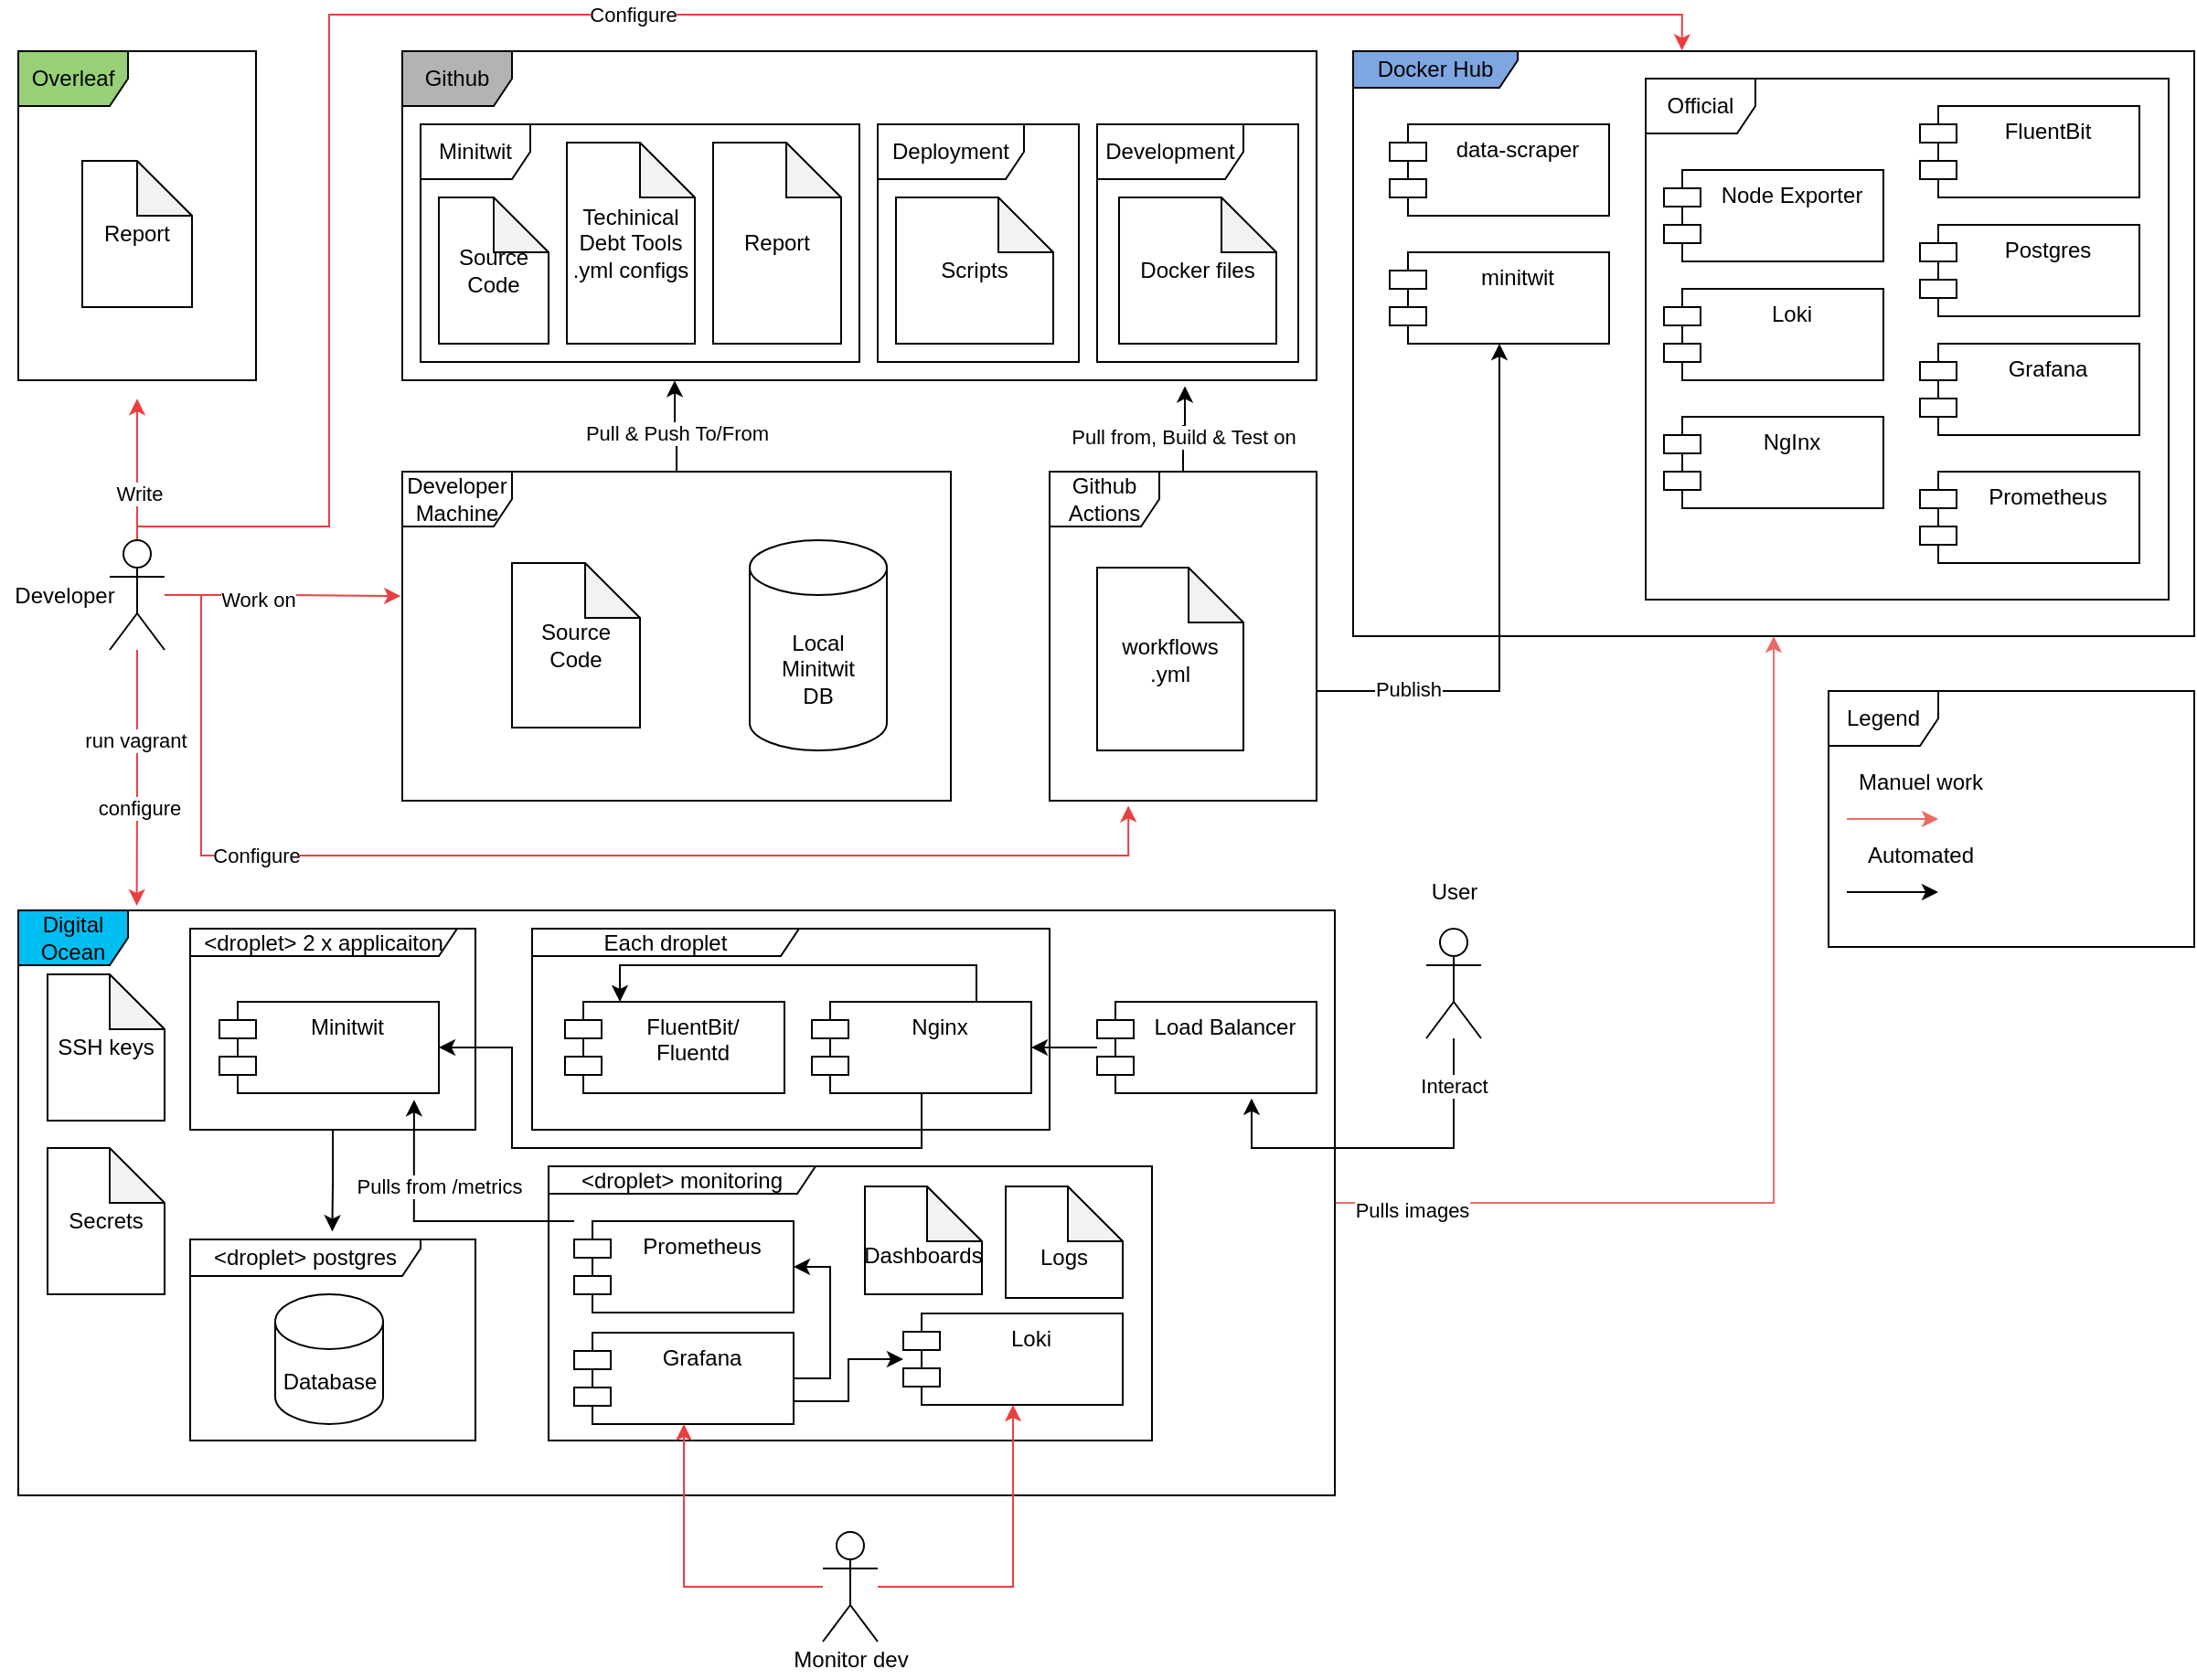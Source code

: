 <mxfile version="18.1.3" type="device"><diagram id="_XAlv_z-ZgTx8Qz7s-sP" name="Page-1"><mxGraphModel dx="2249" dy="1983" grid="1" gridSize="10" guides="1" tooltips="1" connect="1" arrows="1" fold="1" page="1" pageScale="1" pageWidth="827" pageHeight="1169" math="0" shadow="0"><root><mxCell id="0"/><mxCell id="1" parent="0"/><mxCell id="7z1GfibHKJGwRp6HR2gH-22" style="edgeStyle=orthogonalEdgeStyle;rounded=0;orthogonalLoop=1;jettySize=auto;html=1;entryX=0.298;entryY=1.001;entryDx=0;entryDy=0;entryPerimeter=0;" parent="1" source="7z1GfibHKJGwRp6HR2gH-4" target="7z1GfibHKJGwRp6HR2gH-15" edge="1"><mxGeometry relative="1" as="geometry"/></mxCell><mxCell id="7z1GfibHKJGwRp6HR2gH-27" value="Pull &amp;amp; Push To/From" style="edgeLabel;html=1;align=center;verticalAlign=middle;resizable=0;points=[];" parent="7z1GfibHKJGwRp6HR2gH-22" vertex="1" connectable="0"><mxGeometry x="-0.337" y="3" relative="1" as="geometry"><mxPoint x="3" y="-4" as="offset"/></mxGeometry></mxCell><mxCell id="7z1GfibHKJGwRp6HR2gH-4" value="Developer Machine" style="shape=umlFrame;whiteSpace=wrap;html=1;" parent="1" vertex="1"><mxGeometry x="70" y="150" width="300" height="180" as="geometry"/></mxCell><mxCell id="7z1GfibHKJGwRp6HR2gH-5" value="Source&lt;br&gt;Code" style="shape=note;whiteSpace=wrap;html=1;backgroundOutline=1;darkOpacity=0.05;" parent="1" vertex="1"><mxGeometry x="130" y="200" width="70" height="90" as="geometry"/></mxCell><mxCell id="7z1GfibHKJGwRp6HR2gH-11" value="Local&lt;br&gt;Minitwit&lt;br&gt;DB" style="shape=cylinder3;whiteSpace=wrap;html=1;boundedLbl=1;backgroundOutline=1;size=15;" parent="1" vertex="1"><mxGeometry x="260" y="187.5" width="75" height="115" as="geometry"/></mxCell><mxCell id="7z1GfibHKJGwRp6HR2gH-28" style="edgeStyle=orthogonalEdgeStyle;rounded=0;orthogonalLoop=1;jettySize=auto;html=1;entryX=0.856;entryY=1.018;entryDx=0;entryDy=0;entryPerimeter=0;" parent="1" source="7z1GfibHKJGwRp6HR2gH-13" target="7z1GfibHKJGwRp6HR2gH-15" edge="1"><mxGeometry relative="1" as="geometry"/></mxCell><mxCell id="7z1GfibHKJGwRp6HR2gH-29" value="Pull from, Build &amp;amp; Test on" style="edgeLabel;html=1;align=center;verticalAlign=middle;resizable=0;points=[];" parent="7z1GfibHKJGwRp6HR2gH-28" vertex="1" connectable="0"><mxGeometry x="-0.183" relative="1" as="geometry"><mxPoint as="offset"/></mxGeometry></mxCell><mxCell id="7z1GfibHKJGwRp6HR2gH-105" style="edgeStyle=orthogonalEdgeStyle;rounded=0;orthogonalLoop=1;jettySize=auto;html=1;entryX=0.5;entryY=1;entryDx=0;entryDy=0;strokeColor=#000000;" parent="1" source="7z1GfibHKJGwRp6HR2gH-13" target="7z1GfibHKJGwRp6HR2gH-92" edge="1"><mxGeometry relative="1" as="geometry"><Array as="points"><mxPoint x="670" y="270"/></Array></mxGeometry></mxCell><mxCell id="7z1GfibHKJGwRp6HR2gH-106" value="Publish" style="edgeLabel;html=1;align=center;verticalAlign=middle;resizable=0;points=[];" parent="7z1GfibHKJGwRp6HR2gH-105" vertex="1" connectable="0"><mxGeometry x="-0.821" y="1" relative="1" as="geometry"><mxPoint x="24" as="offset"/></mxGeometry></mxCell><mxCell id="7z1GfibHKJGwRp6HR2gH-13" value="Github Actions" style="shape=umlFrame;whiteSpace=wrap;html=1;" parent="1" vertex="1"><mxGeometry x="424" y="150" width="146" height="180" as="geometry"/></mxCell><mxCell id="7z1GfibHKJGwRp6HR2gH-14" value="workflows&lt;br&gt;.yml" style="shape=note;whiteSpace=wrap;html=1;backgroundOutline=1;darkOpacity=0.05;" parent="1" vertex="1"><mxGeometry x="450" y="202.5" width="80" height="100" as="geometry"/></mxCell><mxCell id="7z1GfibHKJGwRp6HR2gH-15" value="Github" style="shape=umlFrame;whiteSpace=wrap;html=1;fillColor=#B3B3B3;" parent="1" vertex="1"><mxGeometry x="70" y="-80" width="500" height="180" as="geometry"/></mxCell><mxCell id="7z1GfibHKJGwRp6HR2gH-18" value="Minitwit" style="shape=umlFrame;whiteSpace=wrap;html=1;" parent="1" vertex="1"><mxGeometry x="80" y="-40" width="240" height="130" as="geometry"/></mxCell><mxCell id="7z1GfibHKJGwRp6HR2gH-19" value="Source&lt;br&gt;Code" style="shape=note;whiteSpace=wrap;html=1;backgroundOutline=1;darkOpacity=0.05;" parent="1" vertex="1"><mxGeometry x="90" width="60" height="80" as="geometry"/></mxCell><mxCell id="7z1GfibHKJGwRp6HR2gH-20" value="Techinical&lt;br&gt;Debt Tools&lt;br&gt;.yml configs" style="shape=note;whiteSpace=wrap;html=1;backgroundOutline=1;darkOpacity=0.05;" parent="1" vertex="1"><mxGeometry x="160" y="-30" width="70" height="110" as="geometry"/></mxCell><mxCell id="7z1GfibHKJGwRp6HR2gH-21" value="Report" style="shape=note;whiteSpace=wrap;html=1;backgroundOutline=1;darkOpacity=0.05;" parent="1" vertex="1"><mxGeometry x="240" y="-30" width="70" height="110" as="geometry"/></mxCell><mxCell id="7z1GfibHKJGwRp6HR2gH-23" value="Deployment" style="shape=umlFrame;whiteSpace=wrap;html=1;width=80;height=30;" parent="1" vertex="1"><mxGeometry x="330" y="-40" width="110" height="130" as="geometry"/></mxCell><mxCell id="7z1GfibHKJGwRp6HR2gH-24" value="Scripts" style="shape=note;whiteSpace=wrap;html=1;backgroundOutline=1;darkOpacity=0.05;" parent="1" vertex="1"><mxGeometry x="340" width="86" height="80" as="geometry"/></mxCell><mxCell id="7z1GfibHKJGwRp6HR2gH-25" value="Development" style="shape=umlFrame;whiteSpace=wrap;html=1;width=80;height=30;" parent="1" vertex="1"><mxGeometry x="450" y="-40" width="110" height="130" as="geometry"/></mxCell><mxCell id="7z1GfibHKJGwRp6HR2gH-26" value="Docker files" style="shape=note;whiteSpace=wrap;html=1;backgroundOutline=1;darkOpacity=0.05;" parent="1" vertex="1"><mxGeometry x="462" width="86" height="80" as="geometry"/></mxCell><mxCell id="7z1GfibHKJGwRp6HR2gH-33" style="edgeStyle=orthogonalEdgeStyle;rounded=0;orthogonalLoop=1;jettySize=auto;html=1;entryX=-0.003;entryY=0.378;entryDx=0;entryDy=0;entryPerimeter=0;strokeColor=#EA3F3F;" parent="1" source="7z1GfibHKJGwRp6HR2gH-30" target="7z1GfibHKJGwRp6HR2gH-4" edge="1"><mxGeometry relative="1" as="geometry"/></mxCell><mxCell id="7z1GfibHKJGwRp6HR2gH-34" value="Work on" style="edgeLabel;html=1;align=center;verticalAlign=middle;resizable=0;points=[];" parent="7z1GfibHKJGwRp6HR2gH-33" vertex="1" connectable="0"><mxGeometry x="-0.212" y="-2" relative="1" as="geometry"><mxPoint as="offset"/></mxGeometry></mxCell><mxCell id="7z1GfibHKJGwRp6HR2gH-37" style="edgeStyle=orthogonalEdgeStyle;rounded=0;orthogonalLoop=1;jettySize=auto;html=1;entryX=0.5;entryY=1.056;entryDx=0;entryDy=0;entryPerimeter=0;strokeColor=#EA3F3F;" parent="1" source="7z1GfibHKJGwRp6HR2gH-30" target="7z1GfibHKJGwRp6HR2gH-35" edge="1"><mxGeometry relative="1" as="geometry"/></mxCell><mxCell id="7z1GfibHKJGwRp6HR2gH-38" value="Write" style="edgeLabel;html=1;align=center;verticalAlign=middle;resizable=0;points=[];" parent="7z1GfibHKJGwRp6HR2gH-37" vertex="1" connectable="0"><mxGeometry x="-0.333" y="-1" relative="1" as="geometry"><mxPoint as="offset"/></mxGeometry></mxCell><mxCell id="7z1GfibHKJGwRp6HR2gH-39" style="edgeStyle=orthogonalEdgeStyle;rounded=0;orthogonalLoop=1;jettySize=auto;html=1;entryX=0.295;entryY=1.015;entryDx=0;entryDy=0;entryPerimeter=0;strokeColor=#EA3F3F;" parent="1" source="7z1GfibHKJGwRp6HR2gH-30" target="7z1GfibHKJGwRp6HR2gH-13" edge="1"><mxGeometry relative="1" as="geometry"><Array as="points"><mxPoint x="-40" y="218"/><mxPoint x="-40" y="360"/><mxPoint x="467" y="360"/></Array></mxGeometry></mxCell><mxCell id="7z1GfibHKJGwRp6HR2gH-40" value="Configure" style="edgeLabel;html=1;align=center;verticalAlign=middle;resizable=0;points=[];" parent="7z1GfibHKJGwRp6HR2gH-39" vertex="1" connectable="0"><mxGeometry x="-0.351" y="-6" relative="1" as="geometry"><mxPoint x="-34" y="-6" as="offset"/></mxGeometry></mxCell><mxCell id="7z1GfibHKJGwRp6HR2gH-65" style="edgeStyle=orthogonalEdgeStyle;rounded=0;orthogonalLoop=1;jettySize=auto;html=1;entryX=0.09;entryY=-0.008;entryDx=0;entryDy=0;entryPerimeter=0;strokeColor=#EA3F3F;" parent="1" source="7z1GfibHKJGwRp6HR2gH-30" target="7z1GfibHKJGwRp6HR2gH-43" edge="1"><mxGeometry relative="1" as="geometry"><mxPoint x="-75" y="400" as="targetPoint"/></mxGeometry></mxCell><mxCell id="7z1GfibHKJGwRp6HR2gH-66" value="configure" style="edgeLabel;html=1;align=center;verticalAlign=middle;resizable=0;points=[];" parent="7z1GfibHKJGwRp6HR2gH-65" vertex="1" connectable="0"><mxGeometry x="0.225" y="1" relative="1" as="geometry"><mxPoint as="offset"/></mxGeometry></mxCell><mxCell id="7z1GfibHKJGwRp6HR2gH-113" value="run vagrant" style="edgeLabel;html=1;align=center;verticalAlign=middle;resizable=0;points=[];" parent="7z1GfibHKJGwRp6HR2gH-65" vertex="1" connectable="0"><mxGeometry x="-0.303" y="-1" relative="1" as="geometry"><mxPoint as="offset"/></mxGeometry></mxCell><mxCell id="7z1GfibHKJGwRp6HR2gH-97" style="edgeStyle=orthogonalEdgeStyle;rounded=0;orthogonalLoop=1;jettySize=auto;html=1;entryX=0.391;entryY=-0.001;entryDx=0;entryDy=0;entryPerimeter=0;strokeColor=#EA3F3F;" parent="1" source="7z1GfibHKJGwRp6HR2gH-30" target="7z1GfibHKJGwRp6HR2gH-82" edge="1"><mxGeometry relative="1" as="geometry"><Array as="points"><mxPoint x="-75" y="180"/><mxPoint x="30" y="180"/><mxPoint x="30" y="-100"/><mxPoint x="770" y="-100"/></Array></mxGeometry></mxCell><mxCell id="7z1GfibHKJGwRp6HR2gH-98" value="Configure" style="edgeLabel;html=1;align=center;verticalAlign=middle;resizable=0;points=[];" parent="7z1GfibHKJGwRp6HR2gH-97" vertex="1" connectable="0"><mxGeometry x="-0.936" y="1" relative="1" as="geometry"><mxPoint x="241" y="-279" as="offset"/></mxGeometry></mxCell><mxCell id="7z1GfibHKJGwRp6HR2gH-30" value="" style="shape=umlActor;verticalLabelPosition=bottom;verticalAlign=top;html=1;" parent="1" vertex="1"><mxGeometry x="-90" y="187.5" width="30" height="60" as="geometry"/></mxCell><mxCell id="7z1GfibHKJGwRp6HR2gH-35" value="Overleaf" style="shape=umlFrame;whiteSpace=wrap;html=1;fillColor=#97D077;" parent="1" vertex="1"><mxGeometry x="-140" y="-80" width="130" height="180" as="geometry"/></mxCell><mxCell id="7z1GfibHKJGwRp6HR2gH-36" value="Report" style="shape=note;whiteSpace=wrap;html=1;backgroundOutline=1;darkOpacity=0.05;" parent="1" vertex="1"><mxGeometry x="-105" y="-20" width="60" height="80" as="geometry"/></mxCell><mxCell id="7z1GfibHKJGwRp6HR2gH-107" style="edgeStyle=orthogonalEdgeStyle;rounded=0;orthogonalLoop=1;jettySize=auto;html=1;strokeColor=#EA6B66;" parent="1" source="7z1GfibHKJGwRp6HR2gH-43" target="7z1GfibHKJGwRp6HR2gH-82" edge="1"><mxGeometry relative="1" as="geometry"/></mxCell><mxCell id="7z1GfibHKJGwRp6HR2gH-108" value="Pulls images" style="edgeLabel;html=1;align=center;verticalAlign=middle;resizable=0;points=[];" parent="7z1GfibHKJGwRp6HR2gH-107" vertex="1" connectable="0"><mxGeometry x="-0.853" y="-4" relative="1" as="geometry"><mxPoint x="1" as="offset"/></mxGeometry></mxCell><mxCell id="7z1GfibHKJGwRp6HR2gH-43" value="Digital Ocean" style="shape=umlFrame;whiteSpace=wrap;html=1;fillColor=#00BEF2;" parent="1" vertex="1"><mxGeometry x="-140" y="390" width="720" height="320" as="geometry"/></mxCell><mxCell id="7z1GfibHKJGwRp6HR2gH-49" style="edgeStyle=orthogonalEdgeStyle;rounded=0;orthogonalLoop=1;jettySize=auto;html=1;entryX=0.498;entryY=-0.039;entryDx=0;entryDy=0;entryPerimeter=0;" parent="1" source="7z1GfibHKJGwRp6HR2gH-44" target="7z1GfibHKJGwRp6HR2gH-46" edge="1"><mxGeometry relative="1" as="geometry"/></mxCell><mxCell id="7z1GfibHKJGwRp6HR2gH-44" value="&amp;lt;droplet&amp;gt; 2 x applicaiton" style="shape=umlFrame;whiteSpace=wrap;html=1;width=146;height=15;" parent="1" vertex="1"><mxGeometry x="-46" y="400" width="156" height="110" as="geometry"/></mxCell><mxCell id="7z1GfibHKJGwRp6HR2gH-45" value="Minitwit" style="shape=module;align=left;spacingLeft=20;align=center;verticalAlign=top;" parent="1" vertex="1"><mxGeometry x="-30" y="440" width="120" height="50" as="geometry"/></mxCell><mxCell id="7z1GfibHKJGwRp6HR2gH-46" value="&amp;lt;droplet&amp;gt; postgres" style="shape=umlFrame;whiteSpace=wrap;html=1;width=126;height=20;" parent="1" vertex="1"><mxGeometry x="-46" y="570" width="156" height="110" as="geometry"/></mxCell><mxCell id="7z1GfibHKJGwRp6HR2gH-48" value="Database" style="shape=cylinder3;whiteSpace=wrap;html=1;boundedLbl=1;backgroundOutline=1;size=15;" parent="1" vertex="1"><mxGeometry x="0.5" y="600" width="59" height="71" as="geometry"/></mxCell><mxCell id="7z1GfibHKJGwRp6HR2gH-53" value="&amp;lt;droplet&amp;gt; monitoring" style="shape=umlFrame;whiteSpace=wrap;html=1;width=146;height=15;" parent="1" vertex="1"><mxGeometry x="150" y="530" width="330" height="150" as="geometry"/></mxCell><mxCell id="7z1GfibHKJGwRp6HR2gH-55" value="&lt;br&gt;Logs" style="shape=note;whiteSpace=wrap;html=1;backgroundOutline=1;darkOpacity=0.05;" parent="1" vertex="1"><mxGeometry x="400" y="541" width="64" height="61" as="geometry"/></mxCell><mxCell id="7z1GfibHKJGwRp6HR2gH-56" value="&lt;br&gt;Dashboards" style="shape=note;whiteSpace=wrap;html=1;backgroundOutline=1;darkOpacity=0.05;" parent="1" vertex="1"><mxGeometry x="323" y="541" width="64" height="59" as="geometry"/></mxCell><mxCell id="7z1GfibHKJGwRp6HR2gH-60" style="edgeStyle=orthogonalEdgeStyle;rounded=0;orthogonalLoop=1;jettySize=auto;html=1;entryX=0.887;entryY=1.072;entryDx=0;entryDy=0;entryPerimeter=0;" parent="1" source="7z1GfibHKJGwRp6HR2gH-59" target="7z1GfibHKJGwRp6HR2gH-45" edge="1"><mxGeometry relative="1" as="geometry"><Array as="points"><mxPoint x="76" y="560"/></Array></mxGeometry></mxCell><mxCell id="7z1GfibHKJGwRp6HR2gH-61" value="Pulls from /metrics" style="edgeLabel;html=1;align=center;verticalAlign=middle;resizable=0;points=[];" parent="7z1GfibHKJGwRp6HR2gH-60" vertex="1" connectable="0"><mxGeometry x="-0.063" y="-3" relative="1" as="geometry"><mxPoint x="-2" y="-16" as="offset"/></mxGeometry></mxCell><mxCell id="7z1GfibHKJGwRp6HR2gH-59" value="Prometheus" style="shape=module;align=left;spacingLeft=20;align=center;verticalAlign=top;" parent="1" vertex="1"><mxGeometry x="164" y="560" width="120" height="50" as="geometry"/></mxCell><mxCell id="7z1GfibHKJGwRp6HR2gH-64" style="edgeStyle=orthogonalEdgeStyle;rounded=0;orthogonalLoop=1;jettySize=auto;html=1;exitX=1;exitY=0.5;exitDx=0;exitDy=0;entryX=1;entryY=0.5;entryDx=0;entryDy=0;" parent="1" source="7z1GfibHKJGwRp6HR2gH-62" target="7z1GfibHKJGwRp6HR2gH-59" edge="1"><mxGeometry relative="1" as="geometry"/></mxCell><mxCell id="7z1GfibHKJGwRp6HR2gH-76" style="edgeStyle=orthogonalEdgeStyle;rounded=0;orthogonalLoop=1;jettySize=auto;html=1;exitX=1;exitY=0.75;exitDx=0;exitDy=0;" parent="1" source="7z1GfibHKJGwRp6HR2gH-62" target="7z1GfibHKJGwRp6HR2gH-73" edge="1"><mxGeometry relative="1" as="geometry"/></mxCell><mxCell id="7z1GfibHKJGwRp6HR2gH-62" value="Grafana" style="shape=module;align=left;spacingLeft=20;align=center;verticalAlign=top;" parent="1" vertex="1"><mxGeometry x="164" y="621" width="120" height="50" as="geometry"/></mxCell><mxCell id="7z1GfibHKJGwRp6HR2gH-67" value="SSH keys" style="shape=note;whiteSpace=wrap;html=1;backgroundOutline=1;darkOpacity=0.05;" parent="1" vertex="1"><mxGeometry x="-124" y="425" width="64" height="80" as="geometry"/></mxCell><mxCell id="7z1GfibHKJGwRp6HR2gH-68" value="Secrets" style="shape=note;whiteSpace=wrap;html=1;backgroundOutline=1;darkOpacity=0.05;" parent="1" vertex="1"><mxGeometry x="-124" y="520" width="64" height="80" as="geometry"/></mxCell><mxCell id="tT6pt8xv4OdbO-qa9m1L-3" value="" style="edgeStyle=orthogonalEdgeStyle;rounded=0;orthogonalLoop=1;jettySize=auto;html=1;startArrow=none;startFill=0;endArrow=classic;endFill=1;" edge="1" parent="1" source="7z1GfibHKJGwRp6HR2gH-69" target="7z1GfibHKJGwRp6HR2gH-71"><mxGeometry relative="1" as="geometry"/></mxCell><mxCell id="7z1GfibHKJGwRp6HR2gH-69" value="Load Balancer" style="shape=module;align=left;spacingLeft=20;align=center;verticalAlign=top;" parent="1" vertex="1"><mxGeometry x="450" y="440" width="120" height="50" as="geometry"/></mxCell><mxCell id="7z1GfibHKJGwRp6HR2gH-70" value="Each droplet" style="shape=umlFrame;whiteSpace=wrap;html=1;width=146;height=15;" parent="1" vertex="1"><mxGeometry x="141" y="400" width="283" height="110" as="geometry"/></mxCell><mxCell id="7z1GfibHKJGwRp6HR2gH-77" style="edgeStyle=orthogonalEdgeStyle;rounded=0;orthogonalLoop=1;jettySize=auto;html=1;exitX=0.75;exitY=0;exitDx=0;exitDy=0;entryX=0.25;entryY=0;entryDx=0;entryDy=0;" parent="1" source="7z1GfibHKJGwRp6HR2gH-71" target="7z1GfibHKJGwRp6HR2gH-72" edge="1"><mxGeometry relative="1" as="geometry"><Array as="points"><mxPoint x="248" y="420"/><mxPoint x="320" y="420"/></Array></mxGeometry></mxCell><mxCell id="tT6pt8xv4OdbO-qa9m1L-4" style="edgeStyle=orthogonalEdgeStyle;rounded=0;orthogonalLoop=1;jettySize=auto;html=1;exitX=0.5;exitY=1;exitDx=0;exitDy=0;entryX=1;entryY=0.5;entryDx=0;entryDy=0;startArrow=none;startFill=0;endArrow=classic;endFill=1;" edge="1" parent="1" source="7z1GfibHKJGwRp6HR2gH-71" target="7z1GfibHKJGwRp6HR2gH-45"><mxGeometry relative="1" as="geometry"><Array as="points"><mxPoint x="354" y="520"/><mxPoint x="130" y="520"/><mxPoint x="130" y="465"/></Array></mxGeometry></mxCell><mxCell id="7z1GfibHKJGwRp6HR2gH-71" value="Nginx" style="shape=module;align=left;spacingLeft=20;align=center;verticalAlign=top;" parent="1" vertex="1"><mxGeometry x="294" y="440" width="120" height="50" as="geometry"/></mxCell><mxCell id="7z1GfibHKJGwRp6HR2gH-72" value="FluentBit/&#xA;Fluentd" style="shape=module;align=left;spacingLeft=20;align=center;verticalAlign=top;" parent="1" vertex="1"><mxGeometry x="159" y="440" width="120" height="50" as="geometry"/></mxCell><mxCell id="7z1GfibHKJGwRp6HR2gH-73" value="Loki" style="shape=module;align=left;spacingLeft=20;align=center;verticalAlign=top;" parent="1" vertex="1"><mxGeometry x="344" y="610.5" width="120" height="50" as="geometry"/></mxCell><mxCell id="7z1GfibHKJGwRp6HR2gH-75" value="Developer" style="text;html=1;align=center;verticalAlign=middle;resizable=0;points=[];autosize=1;strokeColor=none;fillColor=none;" parent="1" vertex="1"><mxGeometry x="-150" y="207.5" width="70" height="20" as="geometry"/></mxCell><mxCell id="7z1GfibHKJGwRp6HR2gH-79" style="edgeStyle=orthogonalEdgeStyle;rounded=0;orthogonalLoop=1;jettySize=auto;html=1;entryX=0.5;entryY=1;entryDx=0;entryDy=0;strokeColor=#EA3F3F;" parent="1" source="7z1GfibHKJGwRp6HR2gH-78" target="7z1GfibHKJGwRp6HR2gH-62" edge="1"><mxGeometry relative="1" as="geometry"/></mxCell><mxCell id="7z1GfibHKJGwRp6HR2gH-80" style="edgeStyle=orthogonalEdgeStyle;rounded=0;orthogonalLoop=1;jettySize=auto;html=1;entryX=0.5;entryY=1;entryDx=0;entryDy=0;strokeColor=#EA3F3F;" parent="1" source="7z1GfibHKJGwRp6HR2gH-78" target="7z1GfibHKJGwRp6HR2gH-73" edge="1"><mxGeometry relative="1" as="geometry"/></mxCell><mxCell id="7z1GfibHKJGwRp6HR2gH-78" value="" style="shape=umlActor;verticalLabelPosition=bottom;verticalAlign=top;html=1;" parent="1" vertex="1"><mxGeometry x="300" y="730" width="30" height="60" as="geometry"/></mxCell><mxCell id="7z1GfibHKJGwRp6HR2gH-81" value="Monitor dev" style="text;html=1;align=center;verticalAlign=middle;resizable=0;points=[];autosize=1;strokeColor=none;fillColor=none;" parent="1" vertex="1"><mxGeometry x="275" y="790" width="80" height="20" as="geometry"/></mxCell><mxCell id="7z1GfibHKJGwRp6HR2gH-82" value="Docker Hub" style="shape=umlFrame;whiteSpace=wrap;html=1;width=90;height=20;fillColor=#7EA6E0;" parent="1" vertex="1"><mxGeometry x="590" y="-80" width="460" height="320" as="geometry"/></mxCell><mxCell id="7z1GfibHKJGwRp6HR2gH-83" value="Official" style="shape=umlFrame;whiteSpace=wrap;html=1;" parent="1" vertex="1"><mxGeometry x="750" y="-65" width="286" height="285" as="geometry"/></mxCell><mxCell id="7z1GfibHKJGwRp6HR2gH-84" value="FluentBit" style="shape=module;align=left;spacingLeft=20;align=center;verticalAlign=top;" parent="1" vertex="1"><mxGeometry x="900" y="-50" width="120" height="50" as="geometry"/></mxCell><mxCell id="7z1GfibHKJGwRp6HR2gH-85" value="Postgres" style="shape=module;align=left;spacingLeft=20;align=center;verticalAlign=top;" parent="1" vertex="1"><mxGeometry x="900" y="15" width="120" height="50" as="geometry"/></mxCell><mxCell id="7z1GfibHKJGwRp6HR2gH-86" value="Grafana" style="shape=module;align=left;spacingLeft=20;align=center;verticalAlign=top;" parent="1" vertex="1"><mxGeometry x="900" y="80" width="120" height="50" as="geometry"/></mxCell><mxCell id="7z1GfibHKJGwRp6HR2gH-87" value="Prometheus" style="shape=module;align=left;spacingLeft=20;align=center;verticalAlign=top;" parent="1" vertex="1"><mxGeometry x="900" y="150" width="120" height="50" as="geometry"/></mxCell><mxCell id="7z1GfibHKJGwRp6HR2gH-88" value="NgInx" style="shape=module;align=left;spacingLeft=20;align=center;verticalAlign=top;" parent="1" vertex="1"><mxGeometry x="760" y="120" width="120" height="50" as="geometry"/></mxCell><mxCell id="7z1GfibHKJGwRp6HR2gH-89" value="Node Exporter" style="shape=module;align=left;spacingLeft=20;align=center;verticalAlign=top;" parent="1" vertex="1"><mxGeometry x="760" y="-15" width="120" height="50" as="geometry"/></mxCell><mxCell id="7z1GfibHKJGwRp6HR2gH-90" value="Loki" style="shape=module;align=left;spacingLeft=20;align=center;verticalAlign=top;" parent="1" vertex="1"><mxGeometry x="760" y="50" width="120" height="50" as="geometry"/></mxCell><mxCell id="7z1GfibHKJGwRp6HR2gH-91" value="data-scraper" style="shape=module;align=left;spacingLeft=20;align=center;verticalAlign=top;" parent="1" vertex="1"><mxGeometry x="610" y="-40" width="120" height="50" as="geometry"/></mxCell><mxCell id="7z1GfibHKJGwRp6HR2gH-92" value="minitwit" style="shape=module;align=left;spacingLeft=20;align=center;verticalAlign=top;" parent="1" vertex="1"><mxGeometry x="610" y="30" width="120" height="50" as="geometry"/></mxCell><mxCell id="7z1GfibHKJGwRp6HR2gH-101" style="edgeStyle=orthogonalEdgeStyle;rounded=0;orthogonalLoop=1;jettySize=auto;html=1;entryX=0.704;entryY=1.057;entryDx=0;entryDy=0;entryPerimeter=0;" parent="1" source="7z1GfibHKJGwRp6HR2gH-100" target="7z1GfibHKJGwRp6HR2gH-69" edge="1"><mxGeometry relative="1" as="geometry"><Array as="points"><mxPoint x="645" y="520"/><mxPoint x="535" y="520"/></Array></mxGeometry></mxCell><mxCell id="7z1GfibHKJGwRp6HR2gH-103" value="Interact" style="edgeLabel;html=1;align=center;verticalAlign=middle;resizable=0;points=[];" parent="7z1GfibHKJGwRp6HR2gH-101" vertex="1" connectable="0"><mxGeometry x="-0.743" relative="1" as="geometry"><mxPoint as="offset"/></mxGeometry></mxCell><mxCell id="7z1GfibHKJGwRp6HR2gH-100" value="" style="shape=umlActor;verticalLabelPosition=bottom;verticalAlign=top;html=1;" parent="1" vertex="1"><mxGeometry x="630" y="400" width="30" height="60" as="geometry"/></mxCell><mxCell id="7z1GfibHKJGwRp6HR2gH-102" value="User" style="text;html=1;align=center;verticalAlign=middle;resizable=0;points=[];autosize=1;strokeColor=none;fillColor=none;" parent="1" vertex="1"><mxGeometry x="625" y="370" width="40" height="20" as="geometry"/></mxCell><mxCell id="7z1GfibHKJGwRp6HR2gH-117" value="Legend" style="shape=umlFrame;whiteSpace=wrap;html=1;strokeColor=#000000;fillColor=#FFFFFF;" parent="1" vertex="1"><mxGeometry x="850" y="270" width="200" height="140" as="geometry"/></mxCell><mxCell id="7z1GfibHKJGwRp6HR2gH-120" value="" style="endArrow=classic;html=1;rounded=0;strokeColor=#EA6B66;" parent="1" edge="1"><mxGeometry width="50" height="50" relative="1" as="geometry"><mxPoint x="860" y="340" as="sourcePoint"/><mxPoint x="910" y="340" as="targetPoint"/></mxGeometry></mxCell><mxCell id="7z1GfibHKJGwRp6HR2gH-121" value="Manuel work" style="text;html=1;align=center;verticalAlign=middle;resizable=0;points=[];autosize=1;strokeColor=none;fillColor=none;" parent="1" vertex="1"><mxGeometry x="860" y="310" width="80" height="20" as="geometry"/></mxCell><mxCell id="7z1GfibHKJGwRp6HR2gH-123" value="Automated" style="text;html=1;align=center;verticalAlign=middle;resizable=0;points=[];autosize=1;strokeColor=none;fillColor=none;" parent="1" vertex="1"><mxGeometry x="865" y="350" width="70" height="20" as="geometry"/></mxCell><mxCell id="7z1GfibHKJGwRp6HR2gH-124" value="" style="endArrow=classic;html=1;rounded=0;strokeColor=#000000;fillColor=#000000;" parent="1" edge="1"><mxGeometry width="50" height="50" relative="1" as="geometry"><mxPoint x="860.0" y="380" as="sourcePoint"/><mxPoint x="910.0" y="380" as="targetPoint"/></mxGeometry></mxCell></root></mxGraphModel></diagram></mxfile>